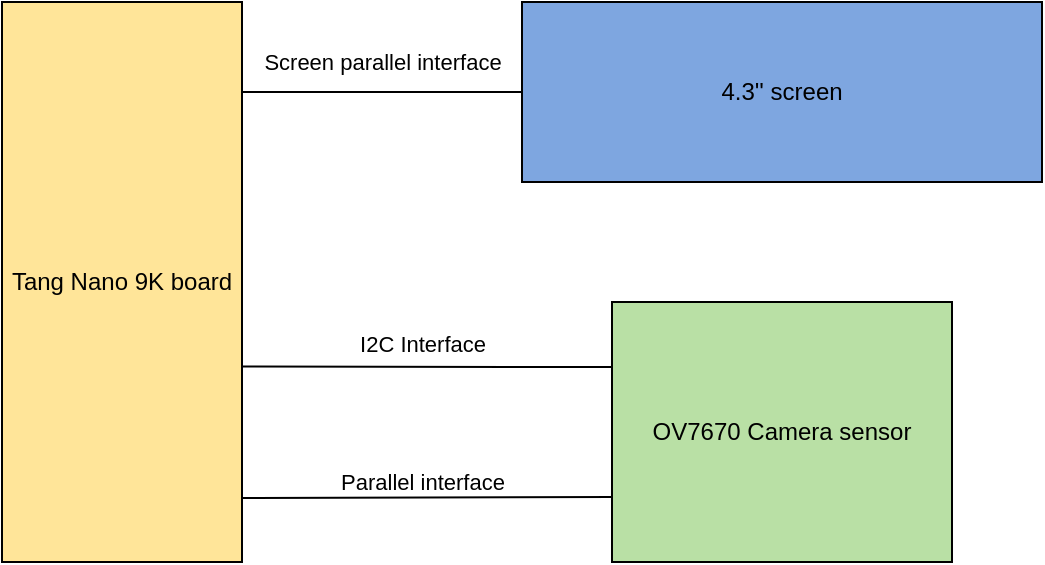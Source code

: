 <mxfile version="24.2.5" type="device">
  <diagram name="Page-1" id="VAImFsNHCDlEAU3QEwae">
    <mxGraphModel dx="1020" dy="504" grid="1" gridSize="10" guides="1" tooltips="1" connect="1" arrows="1" fold="1" page="1" pageScale="1" pageWidth="850" pageHeight="1100" math="0" shadow="0">
      <root>
        <mxCell id="0" />
        <mxCell id="1" parent="0" />
        <mxCell id="tncyW3sNxZzBNjfjy4zj-1" value="Tang Nano 9K board" style="rounded=0;whiteSpace=wrap;html=1;fillColor=#FFE599;" vertex="1" parent="1">
          <mxGeometry x="180" y="80" width="120" height="280" as="geometry" />
        </mxCell>
        <mxCell id="tncyW3sNxZzBNjfjy4zj-2" value="4.3&#39;&#39; screen" style="rounded=0;whiteSpace=wrap;html=1;fillColor=#7EA6E0;" vertex="1" parent="1">
          <mxGeometry x="440" y="80" width="260" height="90" as="geometry" />
        </mxCell>
        <mxCell id="tncyW3sNxZzBNjfjy4zj-3" value="OV7670 Camera sensor" style="rounded=0;whiteSpace=wrap;html=1;fillColor=#B9E0A5;" vertex="1" parent="1">
          <mxGeometry x="485" y="230" width="170" height="130" as="geometry" />
        </mxCell>
        <mxCell id="tncyW3sNxZzBNjfjy4zj-4" value="" style="endArrow=none;html=1;rounded=0;entryX=0;entryY=0.5;entryDx=0;entryDy=0;" edge="1" parent="1" target="tncyW3sNxZzBNjfjy4zj-2">
          <mxGeometry width="50" height="50" relative="1" as="geometry">
            <mxPoint x="300" y="125" as="sourcePoint" />
            <mxPoint x="450" y="240" as="targetPoint" />
          </mxGeometry>
        </mxCell>
        <mxCell id="tncyW3sNxZzBNjfjy4zj-17" value="Screen parallel interface" style="edgeLabel;html=1;align=center;verticalAlign=middle;resizable=0;points=[];" vertex="1" connectable="0" parent="tncyW3sNxZzBNjfjy4zj-4">
          <mxGeometry x="0.157" y="-5" relative="1" as="geometry">
            <mxPoint x="-11" y="-20" as="offset" />
          </mxGeometry>
        </mxCell>
        <mxCell id="tncyW3sNxZzBNjfjy4zj-7" value="" style="endArrow=none;html=1;rounded=0;exitX=1;exitY=0.651;exitDx=0;exitDy=0;exitPerimeter=0;entryX=0;entryY=0.25;entryDx=0;entryDy=0;" edge="1" parent="1" source="tncyW3sNxZzBNjfjy4zj-1" target="tncyW3sNxZzBNjfjy4zj-3">
          <mxGeometry width="50" height="50" relative="1" as="geometry">
            <mxPoint x="400" y="290" as="sourcePoint" />
            <mxPoint x="450" y="240" as="targetPoint" />
          </mxGeometry>
        </mxCell>
        <mxCell id="tncyW3sNxZzBNjfjy4zj-8" value="I2C Interface" style="edgeLabel;html=1;align=center;verticalAlign=middle;resizable=0;points=[];" vertex="1" connectable="0" parent="tncyW3sNxZzBNjfjy4zj-7">
          <mxGeometry x="-0.2" relative="1" as="geometry">
            <mxPoint x="16" y="-12" as="offset" />
          </mxGeometry>
        </mxCell>
        <mxCell id="tncyW3sNxZzBNjfjy4zj-13" value="" style="endArrow=none;html=1;rounded=0;exitX=0;exitY=0.75;exitDx=0;exitDy=0;" edge="1" parent="1" source="tncyW3sNxZzBNjfjy4zj-3">
          <mxGeometry width="50" height="50" relative="1" as="geometry">
            <mxPoint x="340" y="330" as="sourcePoint" />
            <mxPoint x="300" y="328" as="targetPoint" />
          </mxGeometry>
        </mxCell>
        <mxCell id="tncyW3sNxZzBNjfjy4zj-16" value="Parallel interface" style="edgeLabel;html=1;align=center;verticalAlign=middle;resizable=0;points=[];" vertex="1" connectable="0" parent="tncyW3sNxZzBNjfjy4zj-13">
          <mxGeometry x="0.07" y="-2" relative="1" as="geometry">
            <mxPoint x="4" y="-6" as="offset" />
          </mxGeometry>
        </mxCell>
      </root>
    </mxGraphModel>
  </diagram>
</mxfile>

